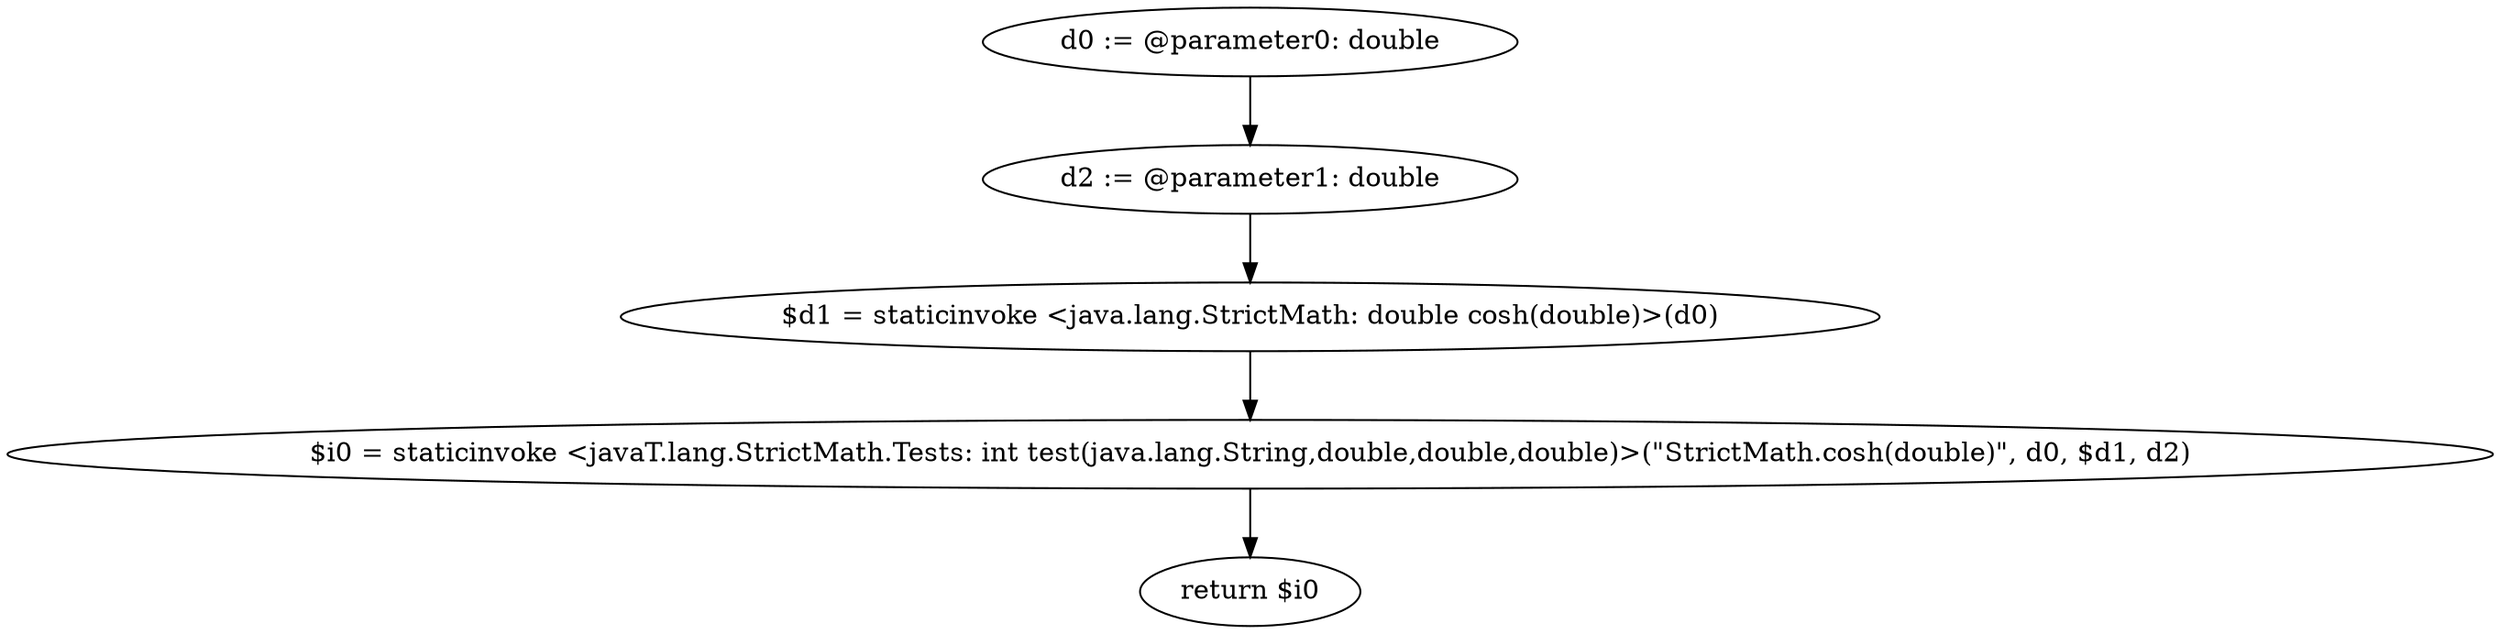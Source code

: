 digraph "unitGraph" {
    "d0 := @parameter0: double"
    "d2 := @parameter1: double"
    "$d1 = staticinvoke <java.lang.StrictMath: double cosh(double)>(d0)"
    "$i0 = staticinvoke <javaT.lang.StrictMath.Tests: int test(java.lang.String,double,double,double)>(\"StrictMath.cosh(double)\", d0, $d1, d2)"
    "return $i0"
    "d0 := @parameter0: double"->"d2 := @parameter1: double";
    "d2 := @parameter1: double"->"$d1 = staticinvoke <java.lang.StrictMath: double cosh(double)>(d0)";
    "$d1 = staticinvoke <java.lang.StrictMath: double cosh(double)>(d0)"->"$i0 = staticinvoke <javaT.lang.StrictMath.Tests: int test(java.lang.String,double,double,double)>(\"StrictMath.cosh(double)\", d0, $d1, d2)";
    "$i0 = staticinvoke <javaT.lang.StrictMath.Tests: int test(java.lang.String,double,double,double)>(\"StrictMath.cosh(double)\", d0, $d1, d2)"->"return $i0";
}
